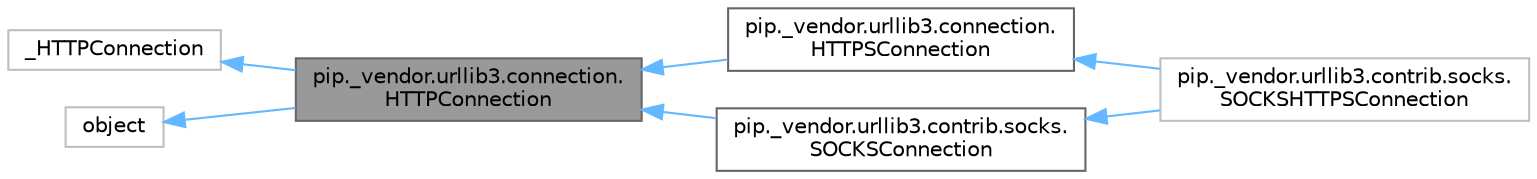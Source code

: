 digraph "pip._vendor.urllib3.connection.HTTPConnection"
{
 // LATEX_PDF_SIZE
  bgcolor="transparent";
  edge [fontname=Helvetica,fontsize=10,labelfontname=Helvetica,labelfontsize=10];
  node [fontname=Helvetica,fontsize=10,shape=box,height=0.2,width=0.4];
  rankdir="LR";
  Node1 [id="Node000001",label="pip._vendor.urllib3.connection.\lHTTPConnection",height=0.2,width=0.4,color="gray40", fillcolor="grey60", style="filled", fontcolor="black",tooltip=" "];
  Node2 -> Node1 [id="edge1_Node000001_Node000002",dir="back",color="steelblue1",style="solid",tooltip=" "];
  Node2 [id="Node000002",label="_HTTPConnection",height=0.2,width=0.4,color="grey75", fillcolor="white", style="filled",URL="$d8/d9f/class__HTTPConnection.html",tooltip=" "];
  Node3 -> Node1 [id="edge2_Node000001_Node000003",dir="back",color="steelblue1",style="solid",tooltip=" "];
  Node3 [id="Node000003",label="object",height=0.2,width=0.4,color="grey75", fillcolor="white", style="filled",tooltip=" "];
  Node1 -> Node4 [id="edge3_Node000001_Node000004",dir="back",color="steelblue1",style="solid",tooltip=" "];
  Node4 [id="Node000004",label="pip._vendor.urllib3.connection.\lHTTPSConnection",height=0.2,width=0.4,color="gray40", fillcolor="white", style="filled",URL="$df/d04/classpip_1_1__vendor_1_1urllib3_1_1connection_1_1HTTPSConnection.html",tooltip=" "];
  Node4 -> Node5 [id="edge4_Node000004_Node000005",dir="back",color="steelblue1",style="solid",tooltip=" "];
  Node5 [id="Node000005",label="pip._vendor.urllib3.contrib.socks.\lSOCKSHTTPSConnection",height=0.2,width=0.4,color="grey75", fillcolor="white", style="filled",URL="$dc/d2c/classpip_1_1__vendor_1_1urllib3_1_1contrib_1_1socks_1_1SOCKSHTTPSConnection.html",tooltip=" "];
  Node1 -> Node6 [id="edge5_Node000001_Node000006",dir="back",color="steelblue1",style="solid",tooltip=" "];
  Node6 [id="Node000006",label="pip._vendor.urllib3.contrib.socks.\lSOCKSConnection",height=0.2,width=0.4,color="gray40", fillcolor="white", style="filled",URL="$d2/d3c/classpip_1_1__vendor_1_1urllib3_1_1contrib_1_1socks_1_1SOCKSConnection.html",tooltip=" "];
  Node6 -> Node5 [id="edge6_Node000006_Node000005",dir="back",color="steelblue1",style="solid",tooltip=" "];
}
